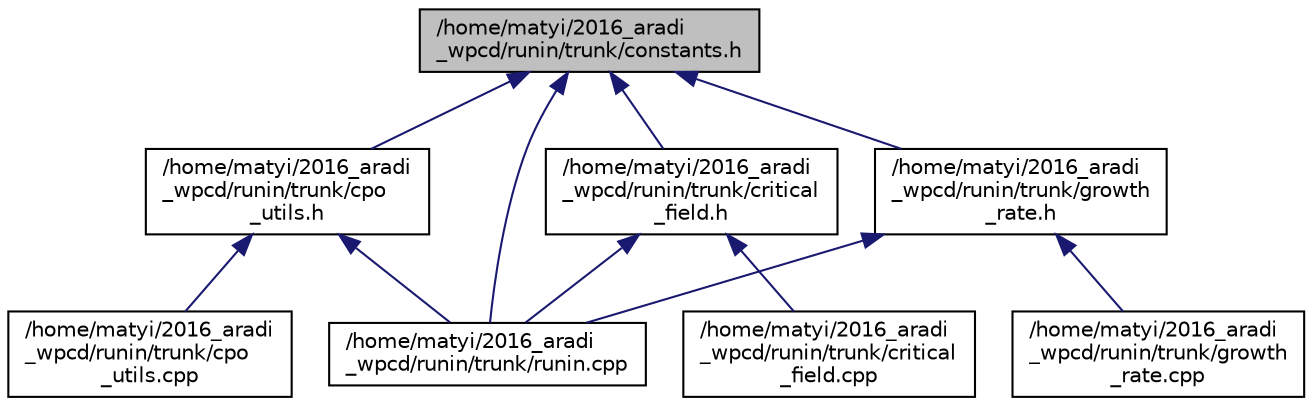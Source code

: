 digraph "/home/matyi/2016_aradi_wpcd/runin/trunk/constants.h"
{
  edge [fontname="Helvetica",fontsize="10",labelfontname="Helvetica",labelfontsize="10"];
  node [fontname="Helvetica",fontsize="10",shape=record];
  Node1 [label="/home/matyi/2016_aradi\l_wpcd/runin/trunk/constants.h",height=0.2,width=0.4,color="black", fillcolor="grey75", style="filled", fontcolor="black"];
  Node1 -> Node2 [dir="back",color="midnightblue",fontsize="10",style="solid",fontname="Helvetica"];
  Node2 [label="/home/matyi/2016_aradi\l_wpcd/runin/trunk/cpo\l_utils.h",height=0.2,width=0.4,color="black", fillcolor="white", style="filled",URL="$cpo__utils_8h.html"];
  Node2 -> Node3 [dir="back",color="midnightblue",fontsize="10",style="solid",fontname="Helvetica"];
  Node3 [label="/home/matyi/2016_aradi\l_wpcd/runin/trunk/cpo\l_utils.cpp",height=0.2,width=0.4,color="black", fillcolor="white", style="filled",URL="$cpo__utils_8cpp.html"];
  Node2 -> Node4 [dir="back",color="midnightblue",fontsize="10",style="solid",fontname="Helvetica"];
  Node4 [label="/home/matyi/2016_aradi\l_wpcd/runin/trunk/runin.cpp",height=0.2,width=0.4,color="black", fillcolor="white", style="filled",URL="$runin_8cpp.html"];
  Node1 -> Node5 [dir="back",color="midnightblue",fontsize="10",style="solid",fontname="Helvetica"];
  Node5 [label="/home/matyi/2016_aradi\l_wpcd/runin/trunk/critical\l_field.h",height=0.2,width=0.4,color="black", fillcolor="white", style="filled",URL="$critical__field_8h.html"];
  Node5 -> Node6 [dir="back",color="midnightblue",fontsize="10",style="solid",fontname="Helvetica"];
  Node6 [label="/home/matyi/2016_aradi\l_wpcd/runin/trunk/critical\l_field.cpp",height=0.2,width=0.4,color="black", fillcolor="white", style="filled",URL="$critical__field_8cpp.html"];
  Node5 -> Node4 [dir="back",color="midnightblue",fontsize="10",style="solid",fontname="Helvetica"];
  Node1 -> Node7 [dir="back",color="midnightblue",fontsize="10",style="solid",fontname="Helvetica"];
  Node7 [label="/home/matyi/2016_aradi\l_wpcd/runin/trunk/growth\l_rate.h",height=0.2,width=0.4,color="black", fillcolor="white", style="filled",URL="$growth__rate_8h.html"];
  Node7 -> Node8 [dir="back",color="midnightblue",fontsize="10",style="solid",fontname="Helvetica"];
  Node8 [label="/home/matyi/2016_aradi\l_wpcd/runin/trunk/growth\l_rate.cpp",height=0.2,width=0.4,color="black", fillcolor="white", style="filled",URL="$growth__rate_8cpp.html"];
  Node7 -> Node4 [dir="back",color="midnightblue",fontsize="10",style="solid",fontname="Helvetica"];
  Node1 -> Node4 [dir="back",color="midnightblue",fontsize="10",style="solid",fontname="Helvetica"];
}
